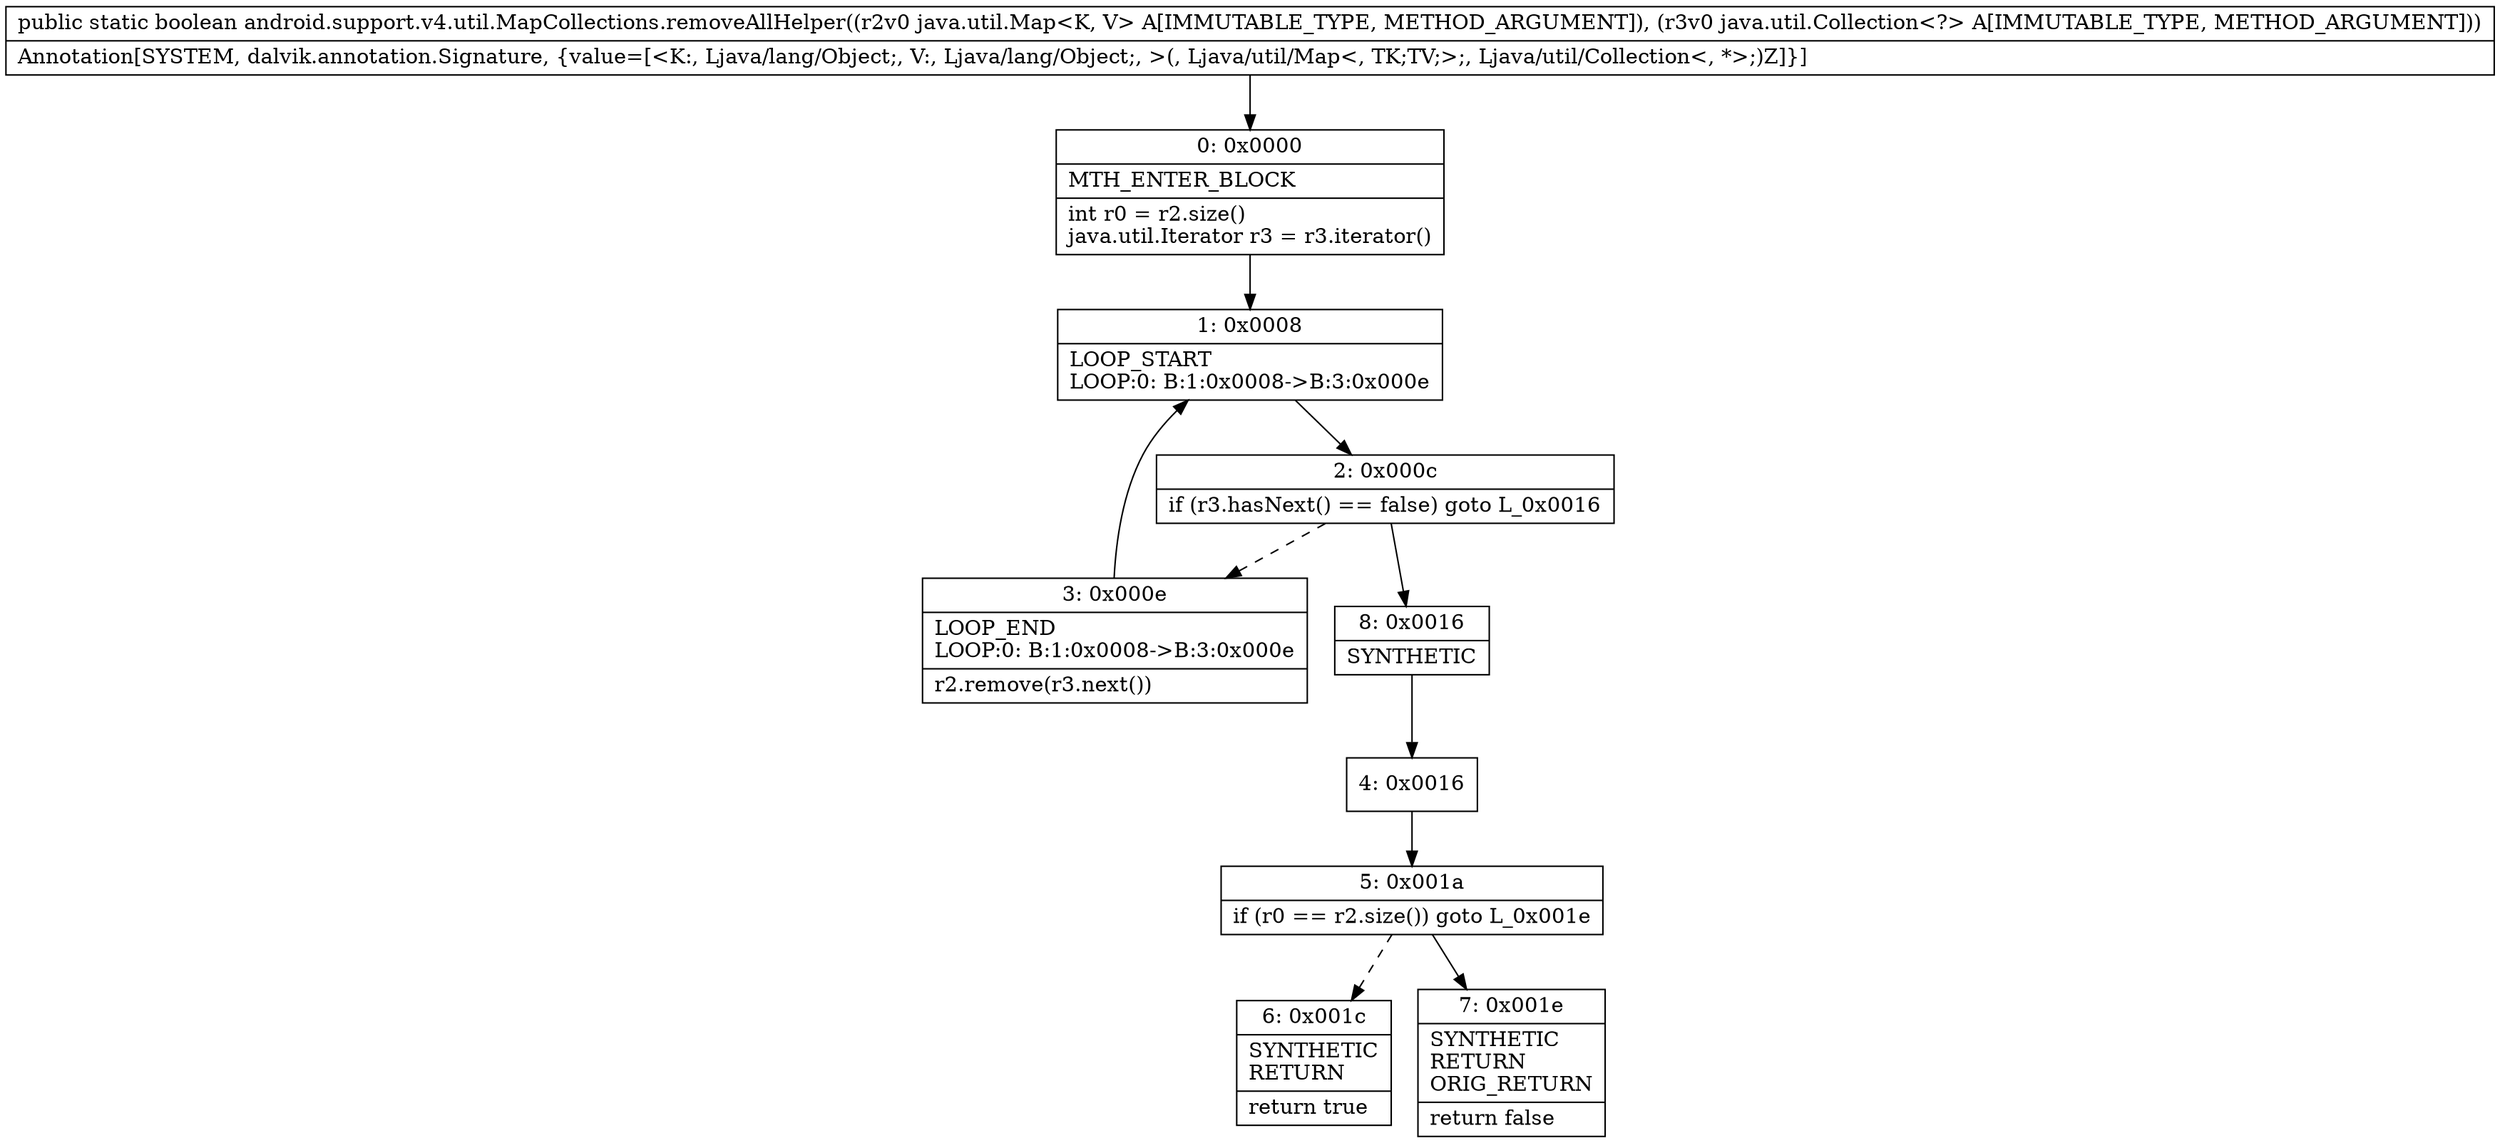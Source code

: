 digraph "CFG forandroid.support.v4.util.MapCollections.removeAllHelper(Ljava\/util\/Map;Ljava\/util\/Collection;)Z" {
Node_0 [shape=record,label="{0\:\ 0x0000|MTH_ENTER_BLOCK\l|int r0 = r2.size()\ljava.util.Iterator r3 = r3.iterator()\l}"];
Node_1 [shape=record,label="{1\:\ 0x0008|LOOP_START\lLOOP:0: B:1:0x0008\-\>B:3:0x000e\l}"];
Node_2 [shape=record,label="{2\:\ 0x000c|if (r3.hasNext() == false) goto L_0x0016\l}"];
Node_3 [shape=record,label="{3\:\ 0x000e|LOOP_END\lLOOP:0: B:1:0x0008\-\>B:3:0x000e\l|r2.remove(r3.next())\l}"];
Node_4 [shape=record,label="{4\:\ 0x0016}"];
Node_5 [shape=record,label="{5\:\ 0x001a|if (r0 == r2.size()) goto L_0x001e\l}"];
Node_6 [shape=record,label="{6\:\ 0x001c|SYNTHETIC\lRETURN\l|return true\l}"];
Node_7 [shape=record,label="{7\:\ 0x001e|SYNTHETIC\lRETURN\lORIG_RETURN\l|return false\l}"];
Node_8 [shape=record,label="{8\:\ 0x0016|SYNTHETIC\l}"];
MethodNode[shape=record,label="{public static boolean android.support.v4.util.MapCollections.removeAllHelper((r2v0 java.util.Map\<K, V\> A[IMMUTABLE_TYPE, METHOD_ARGUMENT]), (r3v0 java.util.Collection\<?\> A[IMMUTABLE_TYPE, METHOD_ARGUMENT]))  | Annotation[SYSTEM, dalvik.annotation.Signature, \{value=[\<K:, Ljava\/lang\/Object;, V:, Ljava\/lang\/Object;, \>(, Ljava\/util\/Map\<, TK;TV;\>;, Ljava\/util\/Collection\<, *\>;)Z]\}]\l}"];
MethodNode -> Node_0;
Node_0 -> Node_1;
Node_1 -> Node_2;
Node_2 -> Node_3[style=dashed];
Node_2 -> Node_8;
Node_3 -> Node_1;
Node_4 -> Node_5;
Node_5 -> Node_6[style=dashed];
Node_5 -> Node_7;
Node_8 -> Node_4;
}

